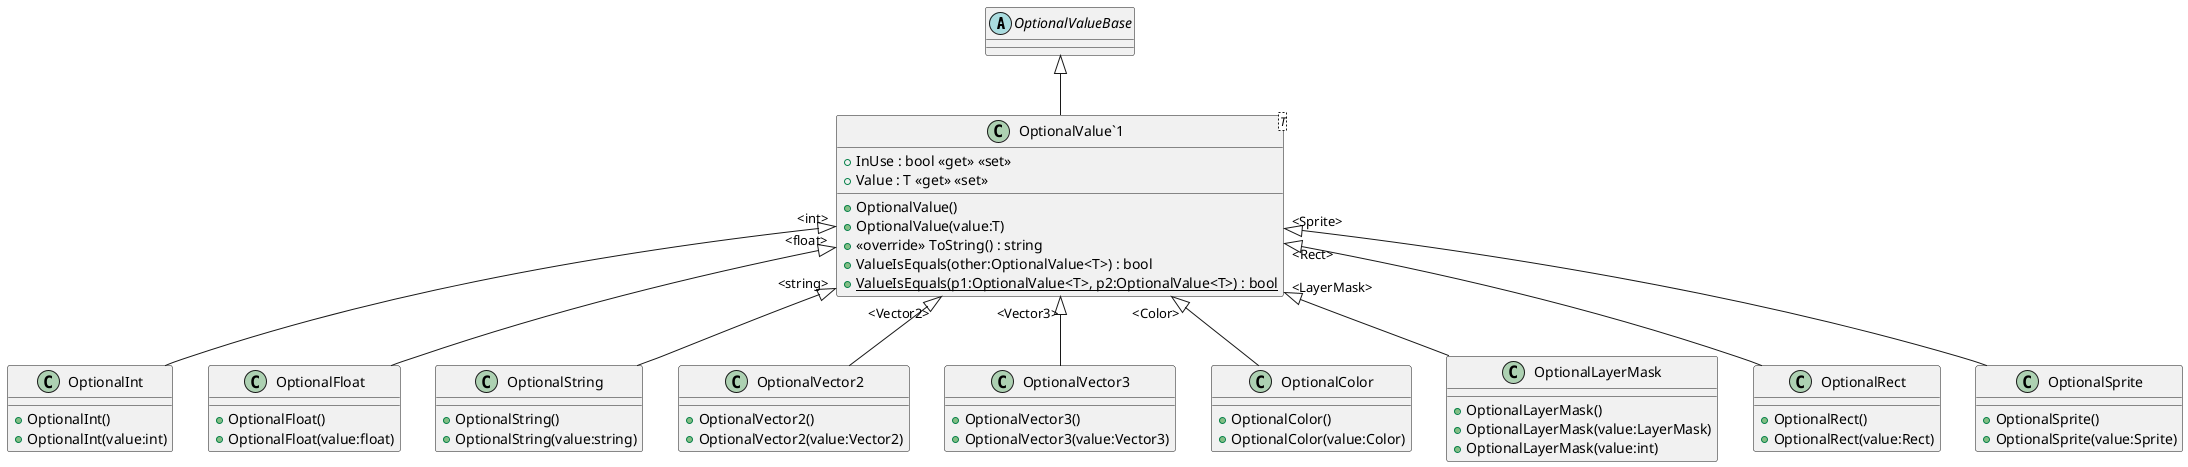 @startuml
abstract class OptionalValueBase {
}
class "OptionalValue`1"<T> {
    + OptionalValue()
    + OptionalValue(value:T)
    + InUse : bool <<get>> <<set>>
    + Value : T <<get>> <<set>>
    + <<override>> ToString() : string
    + ValueIsEquals(other:OptionalValue<T>) : bool
    + {static} ValueIsEquals(p1:OptionalValue<T>, p2:OptionalValue<T>) : bool
}
class OptionalInt {
    + OptionalInt()
    + OptionalInt(value:int)
}
class OptionalFloat {
    + OptionalFloat()
    + OptionalFloat(value:float)
}
class OptionalString {
    + OptionalString()
    + OptionalString(value:string)
}
class OptionalVector2 {
    + OptionalVector2()
    + OptionalVector2(value:Vector2)
}
class OptionalVector3 {
    + OptionalVector3()
    + OptionalVector3(value:Vector3)
}
class OptionalColor {
    + OptionalColor()
    + OptionalColor(value:Color)
}
class OptionalLayerMask {
    + OptionalLayerMask()
    + OptionalLayerMask(value:LayerMask)
    + OptionalLayerMask(value:int)
}
class OptionalRect {
    + OptionalRect()
    + OptionalRect(value:Rect)
}
class OptionalSprite {
    + OptionalSprite()
    + OptionalSprite(value:Sprite)
}
OptionalValueBase <|-- "OptionalValue`1"
"OptionalValue`1" "<int>" <|-- OptionalInt
"OptionalValue`1" "<float>" <|-- OptionalFloat
"OptionalValue`1" "<string>" <|-- OptionalString
"OptionalValue`1" "<Vector2>" <|-- OptionalVector2
"OptionalValue`1" "<Vector3>" <|-- OptionalVector3
"OptionalValue`1" "<Color>" <|-- OptionalColor
"OptionalValue`1" "<LayerMask>" <|-- OptionalLayerMask
"OptionalValue`1" "<Rect>" <|-- OptionalRect
"OptionalValue`1" "<Sprite>" <|-- OptionalSprite
@enduml
